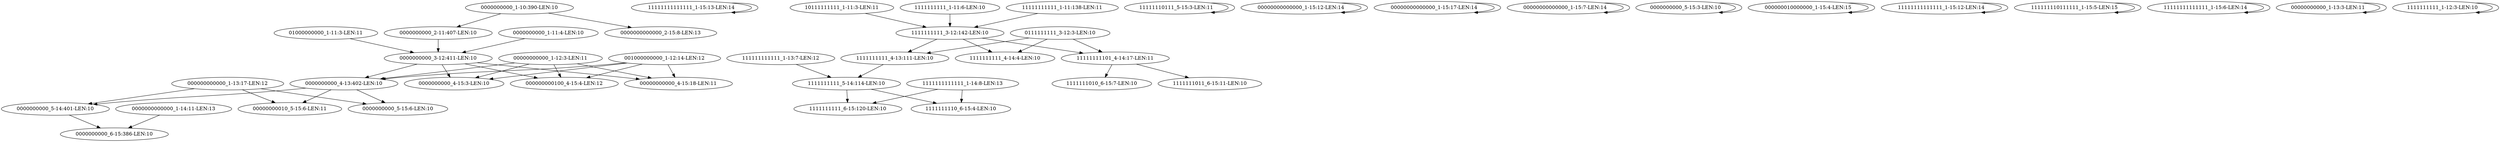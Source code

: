 digraph G {
    "0000000000_5-14:401-LEN:10" -> "0000000000_6-15:386-LEN:10";
    "11111111111111_1-15:13-LEN:14" -> "11111111111111_1-15:13-LEN:14";
    "111111111111_1-13:7-LEN:12" -> "1111111111_5-14:114-LEN:10";
    "11111110111_5-15:3-LEN:11" -> "11111110111_5-15:3-LEN:11";
    "00000000000000_1-15:12-LEN:14" -> "00000000000000_1-15:12-LEN:14";
    "0000000000_3-12:411-LEN:10" -> "000000000100_4-15:4-LEN:12";
    "0000000000_3-12:411-LEN:10" -> "0000000000_4-13:402-LEN:10";
    "0000000000_3-12:411-LEN:10" -> "00000000000_4-15:18-LEN:11";
    "0000000000_3-12:411-LEN:10" -> "0000000000_4-15:3-LEN:10";
    "01000000000_1-11:3-LEN:11" -> "0000000000_3-12:411-LEN:10";
    "00000000000000_1-15:17-LEN:14" -> "00000000000000_1-15:17-LEN:14";
    "1111111111_4-13:111-LEN:10" -> "1111111111_5-14:114-LEN:10";
    "00000000000_1-12:3-LEN:11" -> "000000000100_4-15:4-LEN:12";
    "00000000000_1-12:3-LEN:11" -> "0000000000_4-13:402-LEN:10";
    "00000000000_1-12:3-LEN:11" -> "00000000000_4-15:18-LEN:11";
    "00000000000_1-12:3-LEN:11" -> "0000000000_4-15:3-LEN:10";
    "0000000000_4-13:402-LEN:10" -> "0000000000_5-14:401-LEN:10";
    "0000000000_4-13:402-LEN:10" -> "00000000010_5-15:6-LEN:11";
    "0000000000_4-13:402-LEN:10" -> "0000000000_5-15:6-LEN:10";
    "000000000000_1-13:17-LEN:12" -> "0000000000_5-14:401-LEN:10";
    "000000000000_1-13:17-LEN:12" -> "00000000010_5-15:6-LEN:11";
    "000000000000_1-13:17-LEN:12" -> "0000000000_5-15:6-LEN:10";
    "00000000000000_1-15:7-LEN:14" -> "00000000000000_1-15:7-LEN:14";
    "10111111111_1-11:3-LEN:11" -> "1111111111_3-12:142-LEN:10";
    "0111111111_3-12:3-LEN:10" -> "1111111111_4-13:111-LEN:10";
    "0111111111_3-12:3-LEN:10" -> "1111111111_4-14:4-LEN:10";
    "0111111111_3-12:3-LEN:10" -> "11111111101_4-14:17-LEN:11";
    "0000000000_5-15:3-LEN:10" -> "0000000000_5-15:3-LEN:10";
    "001000000000_1-12:14-LEN:12" -> "000000000100_4-15:4-LEN:12";
    "001000000000_1-12:14-LEN:12" -> "0000000000_4-13:402-LEN:10";
    "001000000000_1-12:14-LEN:12" -> "00000000000_4-15:18-LEN:11";
    "001000000000_1-12:14-LEN:12" -> "0000000000_4-15:3-LEN:10";
    "0000000000_2-11:407-LEN:10" -> "0000000000_3-12:411-LEN:10";
    "000000010000000_1-15:4-LEN:15" -> "000000010000000_1-15:4-LEN:15";
    "11111111101_4-14:17-LEN:11" -> "1111111010_6-15:7-LEN:10";
    "11111111101_4-14:17-LEN:11" -> "1111111011_6-15:11-LEN:10";
    "1111111111_5-14:114-LEN:10" -> "1111111111_6-15:120-LEN:10";
    "1111111111_5-14:114-LEN:10" -> "1111111110_6-15:4-LEN:10";
    "11111111111111_1-15:12-LEN:14" -> "11111111111111_1-15:12-LEN:14";
    "0000000000000_1-14:11-LEN:13" -> "0000000000_6-15:386-LEN:10";
    "1111111111_1-11:6-LEN:10" -> "1111111111_3-12:142-LEN:10";
    "0000000000_1-11:4-LEN:10" -> "0000000000_3-12:411-LEN:10";
    "111111110111111_1-15:5-LEN:15" -> "111111110111111_1-15:5-LEN:15";
    "1111111111_3-12:142-LEN:10" -> "1111111111_4-13:111-LEN:10";
    "1111111111_3-12:142-LEN:10" -> "1111111111_4-14:4-LEN:10";
    "1111111111_3-12:142-LEN:10" -> "11111111101_4-14:17-LEN:11";
    "11111111111111_1-15:6-LEN:14" -> "11111111111111_1-15:6-LEN:14";
    "00000000000_1-13:3-LEN:11" -> "00000000000_1-13:3-LEN:11";
    "11111111111_1-11:138-LEN:11" -> "1111111111_3-12:142-LEN:10";
    "1111111111111_1-14:8-LEN:13" -> "1111111111_6-15:120-LEN:10";
    "1111111111111_1-14:8-LEN:13" -> "1111111110_6-15:4-LEN:10";
    "1111111111_1-12:3-LEN:10" -> "1111111111_1-12:3-LEN:10";
    "0000000000_1-10:390-LEN:10" -> "0000000000000_2-15:8-LEN:13";
    "0000000000_1-10:390-LEN:10" -> "0000000000_2-11:407-LEN:10";
}
